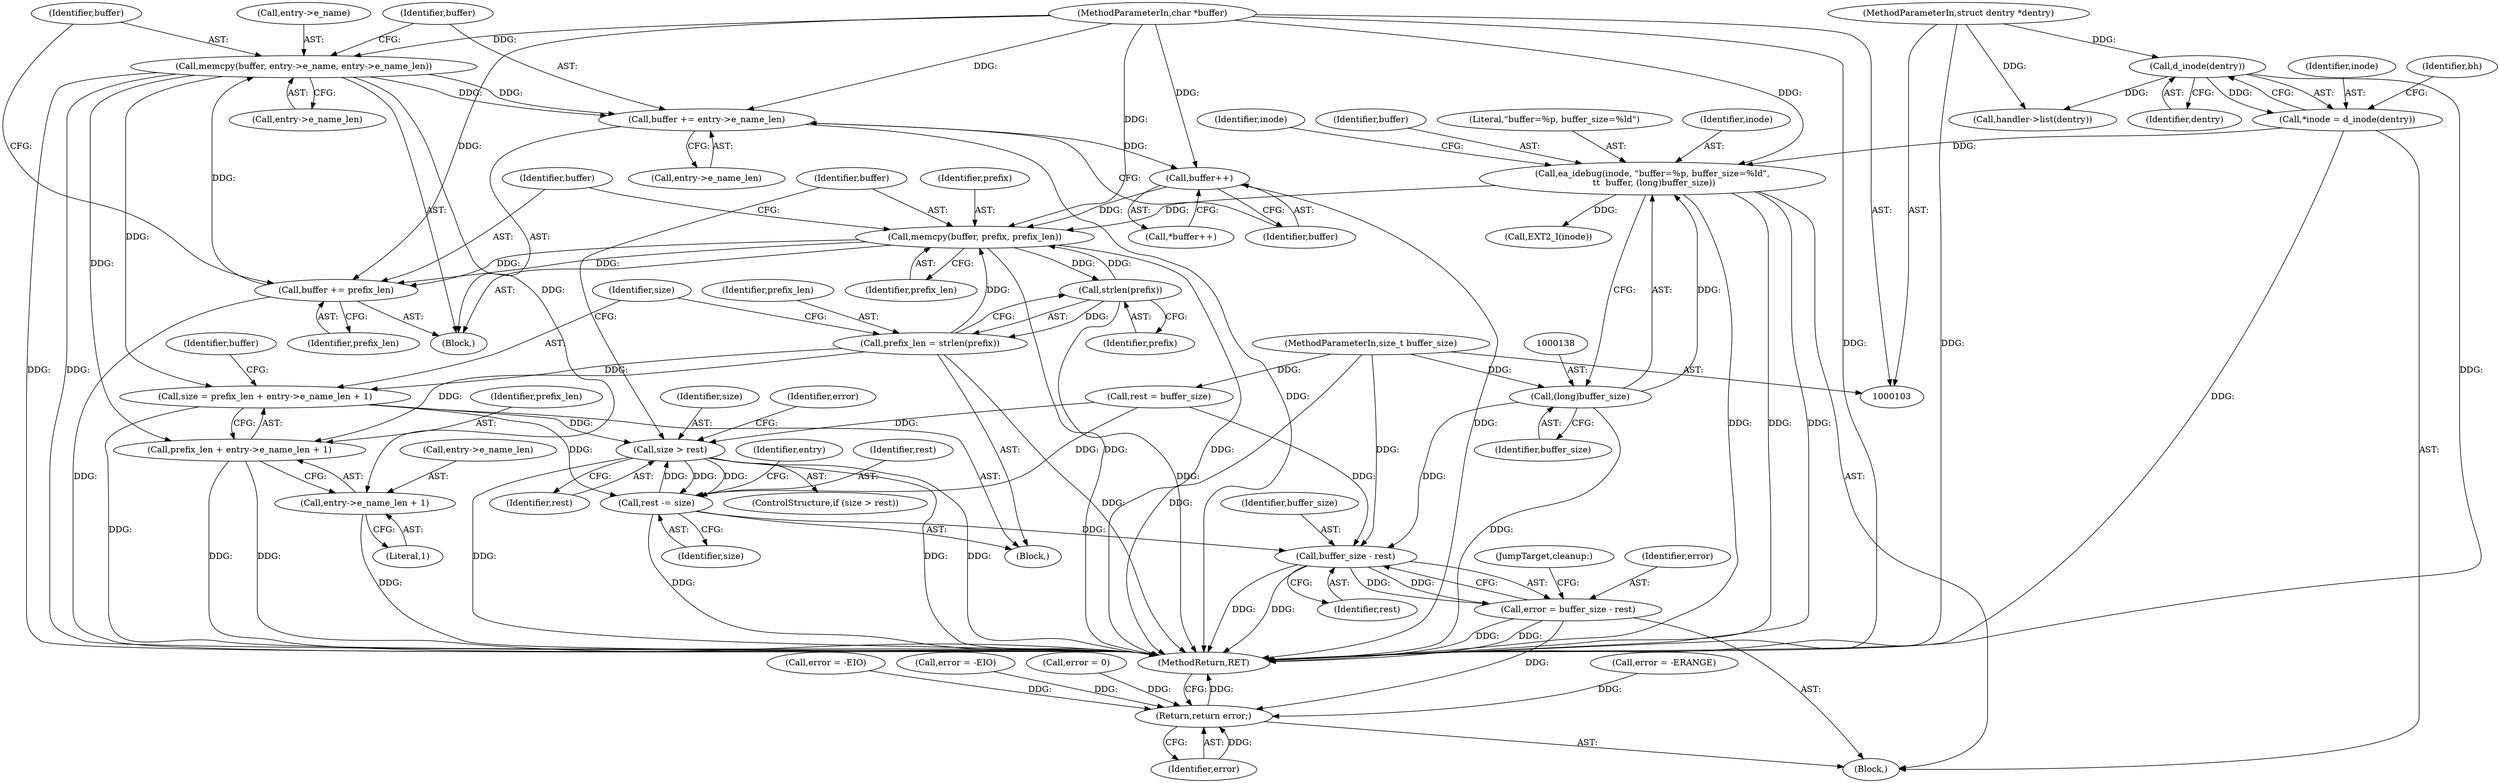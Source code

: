 digraph "0_linux_be0726d33cb8f411945884664924bed3cb8c70ee_8@API" {
"1000339" [label="(Call,memcpy(buffer, entry->e_name, entry->e_name_len))"];
"1000336" [label="(Call,buffer += prefix_len)"];
"1000332" [label="(Call,memcpy(buffer, prefix, prefix_len))"];
"1000133" [label="(Call,ea_idebug(inode, \"buffer=%p, buffer_size=%ld\",\n \t\t  buffer, (long)buffer_size))"];
"1000109" [label="(Call,*inode = d_inode(dentry))"];
"1000111" [label="(Call,d_inode(dentry))"];
"1000104" [label="(MethodParameterIn,struct dentry *dentry)"];
"1000105" [label="(MethodParameterIn,char *buffer)"];
"1000137" [label="(Call,(long)buffer_size)"];
"1000106" [label="(MethodParameterIn,size_t buffer_size)"];
"1000354" [label="(Call,buffer++)"];
"1000347" [label="(Call,buffer += entry->e_name_len)"];
"1000339" [label="(Call,memcpy(buffer, entry->e_name, entry->e_name_len))"];
"1000307" [label="(Call,strlen(prefix))"];
"1000305" [label="(Call,prefix_len = strlen(prefix))"];
"1000310" [label="(Call,size = prefix_len + entry->e_name_len + 1)"];
"1000323" [label="(Call,size > rest)"];
"1000357" [label="(Call,rest -= size)"];
"1000362" [label="(Call,buffer_size - rest)"];
"1000360" [label="(Call,error = buffer_size - rest)"];
"1000374" [label="(Return,return error;)"];
"1000312" [label="(Call,prefix_len + entry->e_name_len + 1)"];
"1000314" [label="(Call,entry->e_name_len + 1)"];
"1000337" [label="(Identifier,buffer)"];
"1000365" [label="(JumpTarget,cleanup:)"];
"1000336" [label="(Call,buffer += prefix_len)"];
"1000334" [label="(Identifier,prefix)"];
"1000327" [label="(Call,error = -ERANGE)"];
"1000354" [label="(Call,buffer++)"];
"1000344" [label="(Call,entry->e_name_len)"];
"1000321" [label="(Block,)"];
"1000320" [label="(Identifier,buffer)"];
"1000363" [label="(Identifier,buffer_size)"];
"1000105" [label="(MethodParameterIn,char *buffer)"];
"1000323" [label="(Call,size > rest)"];
"1000314" [label="(Call,entry->e_name_len + 1)"];
"1000110" [label="(Identifier,inode)"];
"1000353" [label="(Call,*buffer++)"];
"1000348" [label="(Identifier,buffer)"];
"1000115" [label="(Identifier,bh)"];
"1000315" [label="(Call,entry->e_name_len)"];
"1000173" [label="(Call,error = -EIO)"];
"1000136" [label="(Identifier,buffer)"];
"1000375" [label="(Identifier,error)"];
"1000325" [label="(Identifier,rest)"];
"1000312" [label="(Call,prefix_len + entry->e_name_len + 1)"];
"1000332" [label="(Call,memcpy(buffer, prefix, prefix_len))"];
"1000135" [label="(Literal,\"buffer=%p, buffer_size=%ld\")"];
"1000300" [label="(Block,)"];
"1000359" [label="(Identifier,size)"];
"1000374" [label="(Return,return error;)"];
"1000308" [label="(Identifier,prefix)"];
"1000311" [label="(Identifier,size)"];
"1000347" [label="(Call,buffer += entry->e_name_len)"];
"1000111" [label="(Call,d_inode(dentry))"];
"1000355" [label="(Identifier,buffer)"];
"1000349" [label="(Call,entry->e_name_len)"];
"1000357" [label="(Call,rest -= size)"];
"1000106" [label="(MethodParameterIn,size_t buffer_size)"];
"1000310" [label="(Call,size = prefix_len + entry->e_name_len + 1)"];
"1000112" [label="(Identifier,dentry)"];
"1000133" [label="(Call,ea_idebug(inode, \"buffer=%p, buffer_size=%ld\",\n \t\t  buffer, (long)buffer_size))"];
"1000107" [label="(Block,)"];
"1000134" [label="(Identifier,inode)"];
"1000313" [label="(Identifier,prefix_len)"];
"1000339" [label="(Call,memcpy(buffer, entry->e_name, entry->e_name_len))"];
"1000340" [label="(Identifier,buffer)"];
"1000376" [label="(MethodReturn,RET)"];
"1000298" [label="(Call,handler->list(dentry))"];
"1000104" [label="(MethodParameterIn,struct dentry *dentry)"];
"1000305" [label="(Call,prefix_len = strlen(prefix))"];
"1000364" [label="(Identifier,rest)"];
"1000324" [label="(Identifier,size)"];
"1000341" [label="(Call,entry->e_name)"];
"1000333" [label="(Identifier,buffer)"];
"1000306" [label="(Identifier,prefix_len)"];
"1000139" [label="(Identifier,buffer_size)"];
"1000318" [label="(Literal,1)"];
"1000120" [label="(Call,rest = buffer_size)"];
"1000137" [label="(Call,(long)buffer_size)"];
"1000360" [label="(Call,error = buffer_size - rest)"];
"1000328" [label="(Identifier,error)"];
"1000307" [label="(Call,strlen(prefix))"];
"1000234" [label="(Call,error = -EIO)"];
"1000322" [label="(ControlStructure,if (size > rest))"];
"1000146" [label="(Call,error = 0)"];
"1000279" [label="(Identifier,entry)"];
"1000143" [label="(Call,EXT2_I(inode))"];
"1000338" [label="(Identifier,prefix_len)"];
"1000335" [label="(Identifier,prefix_len)"];
"1000361" [label="(Identifier,error)"];
"1000109" [label="(Call,*inode = d_inode(dentry))"];
"1000362" [label="(Call,buffer_size - rest)"];
"1000358" [label="(Identifier,rest)"];
"1000144" [label="(Identifier,inode)"];
"1000339" -> "1000321"  [label="AST: "];
"1000339" -> "1000344"  [label="CFG: "];
"1000340" -> "1000339"  [label="AST: "];
"1000341" -> "1000339"  [label="AST: "];
"1000344" -> "1000339"  [label="AST: "];
"1000348" -> "1000339"  [label="CFG: "];
"1000339" -> "1000376"  [label="DDG: "];
"1000339" -> "1000376"  [label="DDG: "];
"1000339" -> "1000310"  [label="DDG: "];
"1000339" -> "1000312"  [label="DDG: "];
"1000339" -> "1000314"  [label="DDG: "];
"1000336" -> "1000339"  [label="DDG: "];
"1000105" -> "1000339"  [label="DDG: "];
"1000339" -> "1000347"  [label="DDG: "];
"1000339" -> "1000347"  [label="DDG: "];
"1000336" -> "1000321"  [label="AST: "];
"1000336" -> "1000338"  [label="CFG: "];
"1000337" -> "1000336"  [label="AST: "];
"1000338" -> "1000336"  [label="AST: "];
"1000340" -> "1000336"  [label="CFG: "];
"1000336" -> "1000376"  [label="DDG: "];
"1000332" -> "1000336"  [label="DDG: "];
"1000332" -> "1000336"  [label="DDG: "];
"1000105" -> "1000336"  [label="DDG: "];
"1000332" -> "1000321"  [label="AST: "];
"1000332" -> "1000335"  [label="CFG: "];
"1000333" -> "1000332"  [label="AST: "];
"1000334" -> "1000332"  [label="AST: "];
"1000335" -> "1000332"  [label="AST: "];
"1000337" -> "1000332"  [label="CFG: "];
"1000332" -> "1000376"  [label="DDG: "];
"1000332" -> "1000376"  [label="DDG: "];
"1000332" -> "1000307"  [label="DDG: "];
"1000133" -> "1000332"  [label="DDG: "];
"1000354" -> "1000332"  [label="DDG: "];
"1000105" -> "1000332"  [label="DDG: "];
"1000307" -> "1000332"  [label="DDG: "];
"1000305" -> "1000332"  [label="DDG: "];
"1000133" -> "1000107"  [label="AST: "];
"1000133" -> "1000137"  [label="CFG: "];
"1000134" -> "1000133"  [label="AST: "];
"1000135" -> "1000133"  [label="AST: "];
"1000136" -> "1000133"  [label="AST: "];
"1000137" -> "1000133"  [label="AST: "];
"1000144" -> "1000133"  [label="CFG: "];
"1000133" -> "1000376"  [label="DDG: "];
"1000133" -> "1000376"  [label="DDG: "];
"1000133" -> "1000376"  [label="DDG: "];
"1000109" -> "1000133"  [label="DDG: "];
"1000105" -> "1000133"  [label="DDG: "];
"1000137" -> "1000133"  [label="DDG: "];
"1000133" -> "1000143"  [label="DDG: "];
"1000109" -> "1000107"  [label="AST: "];
"1000109" -> "1000111"  [label="CFG: "];
"1000110" -> "1000109"  [label="AST: "];
"1000111" -> "1000109"  [label="AST: "];
"1000115" -> "1000109"  [label="CFG: "];
"1000109" -> "1000376"  [label="DDG: "];
"1000111" -> "1000109"  [label="DDG: "];
"1000111" -> "1000112"  [label="CFG: "];
"1000112" -> "1000111"  [label="AST: "];
"1000111" -> "1000376"  [label="DDG: "];
"1000104" -> "1000111"  [label="DDG: "];
"1000111" -> "1000298"  [label="DDG: "];
"1000104" -> "1000103"  [label="AST: "];
"1000104" -> "1000376"  [label="DDG: "];
"1000104" -> "1000298"  [label="DDG: "];
"1000105" -> "1000103"  [label="AST: "];
"1000105" -> "1000376"  [label="DDG: "];
"1000105" -> "1000347"  [label="DDG: "];
"1000105" -> "1000354"  [label="DDG: "];
"1000137" -> "1000139"  [label="CFG: "];
"1000138" -> "1000137"  [label="AST: "];
"1000139" -> "1000137"  [label="AST: "];
"1000137" -> "1000376"  [label="DDG: "];
"1000106" -> "1000137"  [label="DDG: "];
"1000137" -> "1000362"  [label="DDG: "];
"1000106" -> "1000103"  [label="AST: "];
"1000106" -> "1000376"  [label="DDG: "];
"1000106" -> "1000120"  [label="DDG: "];
"1000106" -> "1000362"  [label="DDG: "];
"1000354" -> "1000353"  [label="AST: "];
"1000354" -> "1000355"  [label="CFG: "];
"1000355" -> "1000354"  [label="AST: "];
"1000353" -> "1000354"  [label="CFG: "];
"1000354" -> "1000376"  [label="DDG: "];
"1000347" -> "1000354"  [label="DDG: "];
"1000347" -> "1000321"  [label="AST: "];
"1000347" -> "1000349"  [label="CFG: "];
"1000348" -> "1000347"  [label="AST: "];
"1000349" -> "1000347"  [label="AST: "];
"1000355" -> "1000347"  [label="CFG: "];
"1000347" -> "1000376"  [label="DDG: "];
"1000307" -> "1000305"  [label="AST: "];
"1000307" -> "1000308"  [label="CFG: "];
"1000308" -> "1000307"  [label="AST: "];
"1000305" -> "1000307"  [label="CFG: "];
"1000307" -> "1000376"  [label="DDG: "];
"1000307" -> "1000305"  [label="DDG: "];
"1000305" -> "1000300"  [label="AST: "];
"1000306" -> "1000305"  [label="AST: "];
"1000311" -> "1000305"  [label="CFG: "];
"1000305" -> "1000376"  [label="DDG: "];
"1000305" -> "1000310"  [label="DDG: "];
"1000305" -> "1000312"  [label="DDG: "];
"1000310" -> "1000300"  [label="AST: "];
"1000310" -> "1000312"  [label="CFG: "];
"1000311" -> "1000310"  [label="AST: "];
"1000312" -> "1000310"  [label="AST: "];
"1000320" -> "1000310"  [label="CFG: "];
"1000310" -> "1000376"  [label="DDG: "];
"1000310" -> "1000323"  [label="DDG: "];
"1000310" -> "1000357"  [label="DDG: "];
"1000323" -> "1000322"  [label="AST: "];
"1000323" -> "1000325"  [label="CFG: "];
"1000324" -> "1000323"  [label="AST: "];
"1000325" -> "1000323"  [label="AST: "];
"1000328" -> "1000323"  [label="CFG: "];
"1000333" -> "1000323"  [label="CFG: "];
"1000323" -> "1000376"  [label="DDG: "];
"1000323" -> "1000376"  [label="DDG: "];
"1000323" -> "1000376"  [label="DDG: "];
"1000120" -> "1000323"  [label="DDG: "];
"1000357" -> "1000323"  [label="DDG: "];
"1000323" -> "1000357"  [label="DDG: "];
"1000323" -> "1000357"  [label="DDG: "];
"1000357" -> "1000300"  [label="AST: "];
"1000357" -> "1000359"  [label="CFG: "];
"1000358" -> "1000357"  [label="AST: "];
"1000359" -> "1000357"  [label="AST: "];
"1000279" -> "1000357"  [label="CFG: "];
"1000357" -> "1000376"  [label="DDG: "];
"1000120" -> "1000357"  [label="DDG: "];
"1000357" -> "1000362"  [label="DDG: "];
"1000362" -> "1000360"  [label="AST: "];
"1000362" -> "1000364"  [label="CFG: "];
"1000363" -> "1000362"  [label="AST: "];
"1000364" -> "1000362"  [label="AST: "];
"1000360" -> "1000362"  [label="CFG: "];
"1000362" -> "1000376"  [label="DDG: "];
"1000362" -> "1000376"  [label="DDG: "];
"1000362" -> "1000360"  [label="DDG: "];
"1000362" -> "1000360"  [label="DDG: "];
"1000120" -> "1000362"  [label="DDG: "];
"1000360" -> "1000107"  [label="AST: "];
"1000361" -> "1000360"  [label="AST: "];
"1000365" -> "1000360"  [label="CFG: "];
"1000360" -> "1000376"  [label="DDG: "];
"1000360" -> "1000376"  [label="DDG: "];
"1000360" -> "1000374"  [label="DDG: "];
"1000374" -> "1000107"  [label="AST: "];
"1000374" -> "1000375"  [label="CFG: "];
"1000375" -> "1000374"  [label="AST: "];
"1000376" -> "1000374"  [label="CFG: "];
"1000374" -> "1000376"  [label="DDG: "];
"1000375" -> "1000374"  [label="DDG: "];
"1000234" -> "1000374"  [label="DDG: "];
"1000327" -> "1000374"  [label="DDG: "];
"1000146" -> "1000374"  [label="DDG: "];
"1000173" -> "1000374"  [label="DDG: "];
"1000312" -> "1000314"  [label="CFG: "];
"1000313" -> "1000312"  [label="AST: "];
"1000314" -> "1000312"  [label="AST: "];
"1000312" -> "1000376"  [label="DDG: "];
"1000312" -> "1000376"  [label="DDG: "];
"1000314" -> "1000318"  [label="CFG: "];
"1000315" -> "1000314"  [label="AST: "];
"1000318" -> "1000314"  [label="AST: "];
"1000314" -> "1000376"  [label="DDG: "];
}
